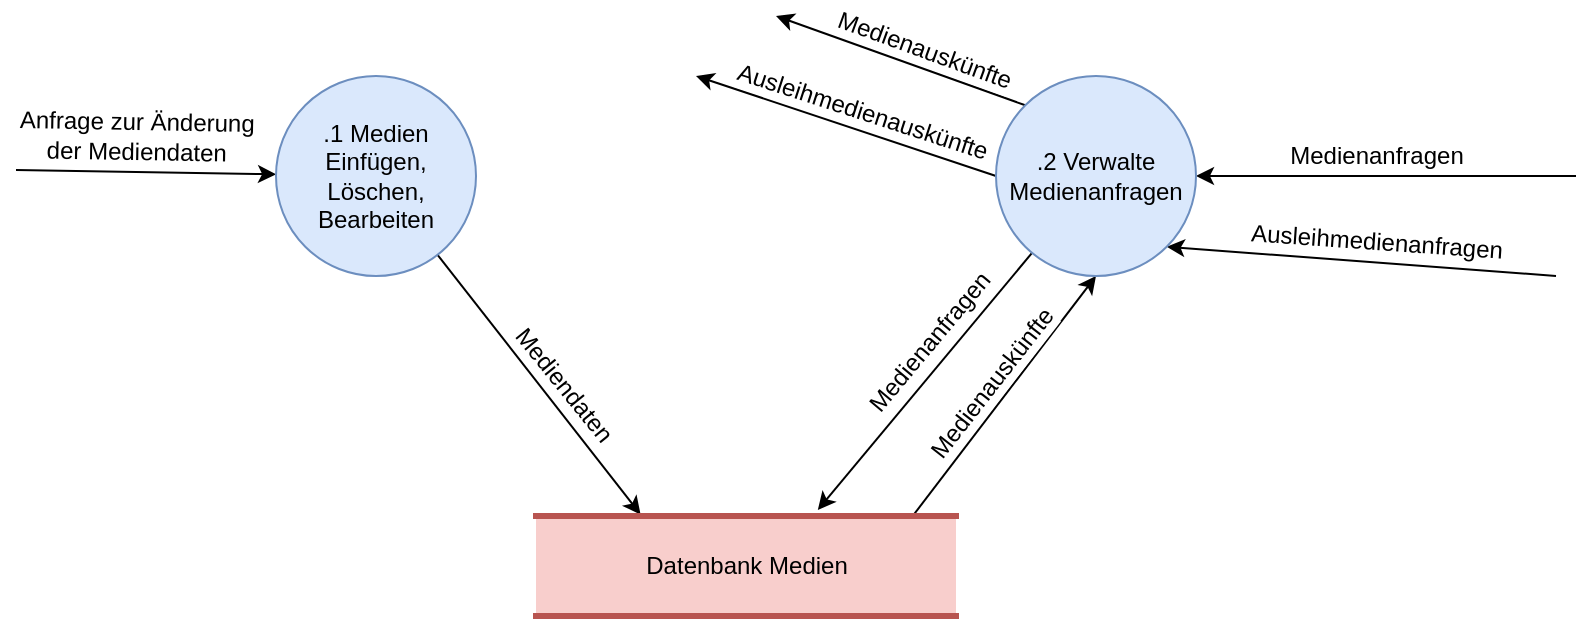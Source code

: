 <mxfile version="12.3.5" type="device" pages="1"><diagram id="OhtveZaxnsYeAy0jrxy9" name="Page-1"><mxGraphModel dx="1422" dy="745" grid="1" gridSize="10" guides="1" tooltips="1" connect="1" arrows="1" fold="1" page="1" pageScale="1" pageWidth="1169" pageHeight="827" math="0" shadow="0"><root><mxCell id="0"/><mxCell id="1" parent="0"/><mxCell id="cL-y6Toq04LQQbvoHR6i-7" style="rounded=0;orthogonalLoop=1;jettySize=auto;html=1;entryX=0.249;entryY=-0.015;entryDx=0;entryDy=0;entryPerimeter=0;startArrow=none;startFill=0;" parent="1" source="cL-y6Toq04LQQbvoHR6i-1" target="cL-y6Toq04LQQbvoHR6i-2" edge="1"><mxGeometry relative="1" as="geometry"/></mxCell><mxCell id="cL-y6Toq04LQQbvoHR6i-35" value="Mediendaten" style="text;html=1;align=center;verticalAlign=middle;resizable=0;points=[];;labelBackgroundColor=#ffffff;rotation=51;" parent="cL-y6Toq04LQQbvoHR6i-7" vertex="1" connectable="0"><mxGeometry x="-0.212" y="1" relative="1" as="geometry"><mxPoint x="22" y="13.5" as="offset"/></mxGeometry></mxCell><mxCell id="cL-y6Toq04LQQbvoHR6i-33" style="edgeStyle=none;rounded=0;orthogonalLoop=1;jettySize=auto;html=1;startArrow=classic;startFill=1;endArrow=none;endFill=0;" parent="1" source="cL-y6Toq04LQQbvoHR6i-1" edge="1"><mxGeometry relative="1" as="geometry"><mxPoint x="240" y="227" as="targetPoint"/></mxGeometry></mxCell><mxCell id="cL-y6Toq04LQQbvoHR6i-34" value="Anfrage zur Änderung &lt;br&gt;der Mediendaten" style="text;html=1;align=center;verticalAlign=middle;resizable=0;points=[];;labelBackgroundColor=#ffffff;rotation=1;" parent="cL-y6Toq04LQQbvoHR6i-33" vertex="1" connectable="0"><mxGeometry x="0.467" y="1" relative="1" as="geometry"><mxPoint x="25" y="-18.5" as="offset"/></mxGeometry></mxCell><mxCell id="cL-y6Toq04LQQbvoHR6i-1" value=".1 Medien Einfügen, Löschen, Bearbeiten" style="ellipse;whiteSpace=wrap;html=1;aspect=fixed;fillColor=#dae8fc;strokeColor=#6c8ebf;strokeWidth=1;" parent="1" vertex="1"><mxGeometry x="370" y="180" width="100" height="100" as="geometry"/></mxCell><mxCell id="cL-y6Toq04LQQbvoHR6i-18" style="edgeStyle=none;rounded=0;orthogonalLoop=1;jettySize=auto;html=1;exitX=0.886;exitY=0.06;exitDx=0;exitDy=0;entryX=0.5;entryY=1;entryDx=0;entryDy=0;startArrow=none;startFill=0;exitPerimeter=0;" parent="1" source="cL-y6Toq04LQQbvoHR6i-2" target="cL-y6Toq04LQQbvoHR6i-5" edge="1"><mxGeometry relative="1" as="geometry"/></mxCell><mxCell id="cL-y6Toq04LQQbvoHR6i-20" value="Medienauskünfte" style="text;html=1;align=center;verticalAlign=middle;resizable=0;points=[];;labelBackgroundColor=#ffffff;rotation=308;" parent="cL-y6Toq04LQQbvoHR6i-18" vertex="1" connectable="0"><mxGeometry x="-0.441" y="-2" relative="1" as="geometry"><mxPoint x="13.5" y="-35.5" as="offset"/></mxGeometry></mxCell><mxCell id="cL-y6Toq04LQQbvoHR6i-2" value="Datenbank Medien" style="html=1;dashed=0;whitespace=wrap;shape=partialRectangle;right=0;left=0;fillColor=#f8cecc;strokeColor=#b85450;strokeWidth=3;" parent="1" vertex="1"><mxGeometry x="500" y="400" width="210" height="50" as="geometry"/></mxCell><mxCell id="cL-y6Toq04LQQbvoHR6i-17" style="edgeStyle=none;rounded=0;orthogonalLoop=1;jettySize=auto;html=1;entryX=0.671;entryY=-0.06;entryDx=0;entryDy=0;entryPerimeter=0;" parent="1" source="cL-y6Toq04LQQbvoHR6i-5" target="cL-y6Toq04LQQbvoHR6i-2" edge="1"><mxGeometry relative="1" as="geometry"/></mxCell><mxCell id="cL-y6Toq04LQQbvoHR6i-19" value="Medienanfragen" style="text;html=1;align=center;verticalAlign=middle;resizable=0;points=[];;labelBackgroundColor=#ffffff;rotation=310;" parent="cL-y6Toq04LQQbvoHR6i-17" vertex="1" connectable="0"><mxGeometry x="-0.3" y="1" relative="1" as="geometry"><mxPoint x="-14.5" y="-0.5" as="offset"/></mxGeometry></mxCell><mxCell id="cL-y6Toq04LQQbvoHR6i-23" style="edgeStyle=none;rounded=0;orthogonalLoop=1;jettySize=auto;html=1;exitX=1;exitY=0.5;exitDx=0;exitDy=0;startArrow=classic;startFill=1;endArrow=none;endFill=0;" parent="1" source="cL-y6Toq04LQQbvoHR6i-5" edge="1"><mxGeometry relative="1" as="geometry"><mxPoint x="1020" y="230" as="targetPoint"/></mxGeometry></mxCell><mxCell id="cL-y6Toq04LQQbvoHR6i-24" value="Medienanfragen" style="text;html=1;align=center;verticalAlign=middle;resizable=0;points=[];;labelBackgroundColor=#ffffff;" parent="cL-y6Toq04LQQbvoHR6i-23" vertex="1" connectable="0"><mxGeometry x="-0.274" y="-1" relative="1" as="geometry"><mxPoint x="21" y="-11" as="offset"/></mxGeometry></mxCell><mxCell id="cL-y6Toq04LQQbvoHR6i-25" style="edgeStyle=none;rounded=0;orthogonalLoop=1;jettySize=auto;html=1;exitX=1;exitY=1;exitDx=0;exitDy=0;startArrow=classic;startFill=1;endArrow=none;endFill=0;" parent="1" source="cL-y6Toq04LQQbvoHR6i-5" edge="1"><mxGeometry relative="1" as="geometry"><mxPoint x="1010" y="280" as="targetPoint"/></mxGeometry></mxCell><mxCell id="cL-y6Toq04LQQbvoHR6i-27" value="Ausleihmedienanfragen" style="text;html=1;align=center;verticalAlign=middle;resizable=0;points=[];;labelBackgroundColor=#ffffff;rotation=4;" parent="cL-y6Toq04LQQbvoHR6i-25" vertex="1" connectable="0"><mxGeometry x="-0.356" y="-1" relative="1" as="geometry"><mxPoint x="42" y="-8" as="offset"/></mxGeometry></mxCell><mxCell id="cL-y6Toq04LQQbvoHR6i-28" style="edgeStyle=none;rounded=0;orthogonalLoop=1;jettySize=auto;html=1;exitX=0;exitY=0;exitDx=0;exitDy=0;startArrow=none;startFill=0;endArrow=classic;endFill=1;" parent="1" source="cL-y6Toq04LQQbvoHR6i-5" edge="1"><mxGeometry relative="1" as="geometry"><mxPoint x="620" y="150" as="targetPoint"/></mxGeometry></mxCell><mxCell id="cL-y6Toq04LQQbvoHR6i-31" value="Medienauskünfte" style="text;html=1;align=center;verticalAlign=middle;resizable=0;points=[];;labelBackgroundColor=#ffffff;rotation=20;" parent="cL-y6Toq04LQQbvoHR6i-28" vertex="1" connectable="0"><mxGeometry x="-0.53" y="-1" relative="1" as="geometry"><mxPoint x="-22" y="-16.5" as="offset"/></mxGeometry></mxCell><mxCell id="cL-y6Toq04LQQbvoHR6i-30" style="edgeStyle=none;rounded=0;orthogonalLoop=1;jettySize=auto;html=1;exitX=0;exitY=0.5;exitDx=0;exitDy=0;startArrow=none;startFill=0;endArrow=classic;endFill=1;" parent="1" source="cL-y6Toq04LQQbvoHR6i-5" edge="1"><mxGeometry relative="1" as="geometry"><mxPoint x="580" y="180" as="targetPoint"/></mxGeometry></mxCell><mxCell id="cL-y6Toq04LQQbvoHR6i-32" value="Ausleihmedienauskünfte" style="text;html=1;align=center;verticalAlign=middle;resizable=0;points=[];;labelBackgroundColor=#ffffff;rotation=18;" parent="cL-y6Toq04LQQbvoHR6i-30" vertex="1" connectable="0"><mxGeometry x="0.42" y="3" relative="1" as="geometry"><mxPoint x="41" as="offset"/></mxGeometry></mxCell><mxCell id="cL-y6Toq04LQQbvoHR6i-5" value=".2 Verwalte Medienanfragen" style="ellipse;whiteSpace=wrap;html=1;aspect=fixed;fillColor=#dae8fc;strokeColor=#6c8ebf;strokeWidth=1;" parent="1" vertex="1"><mxGeometry x="730" y="180" width="100" height="100" as="geometry"/></mxCell></root></mxGraphModel></diagram></mxfile>